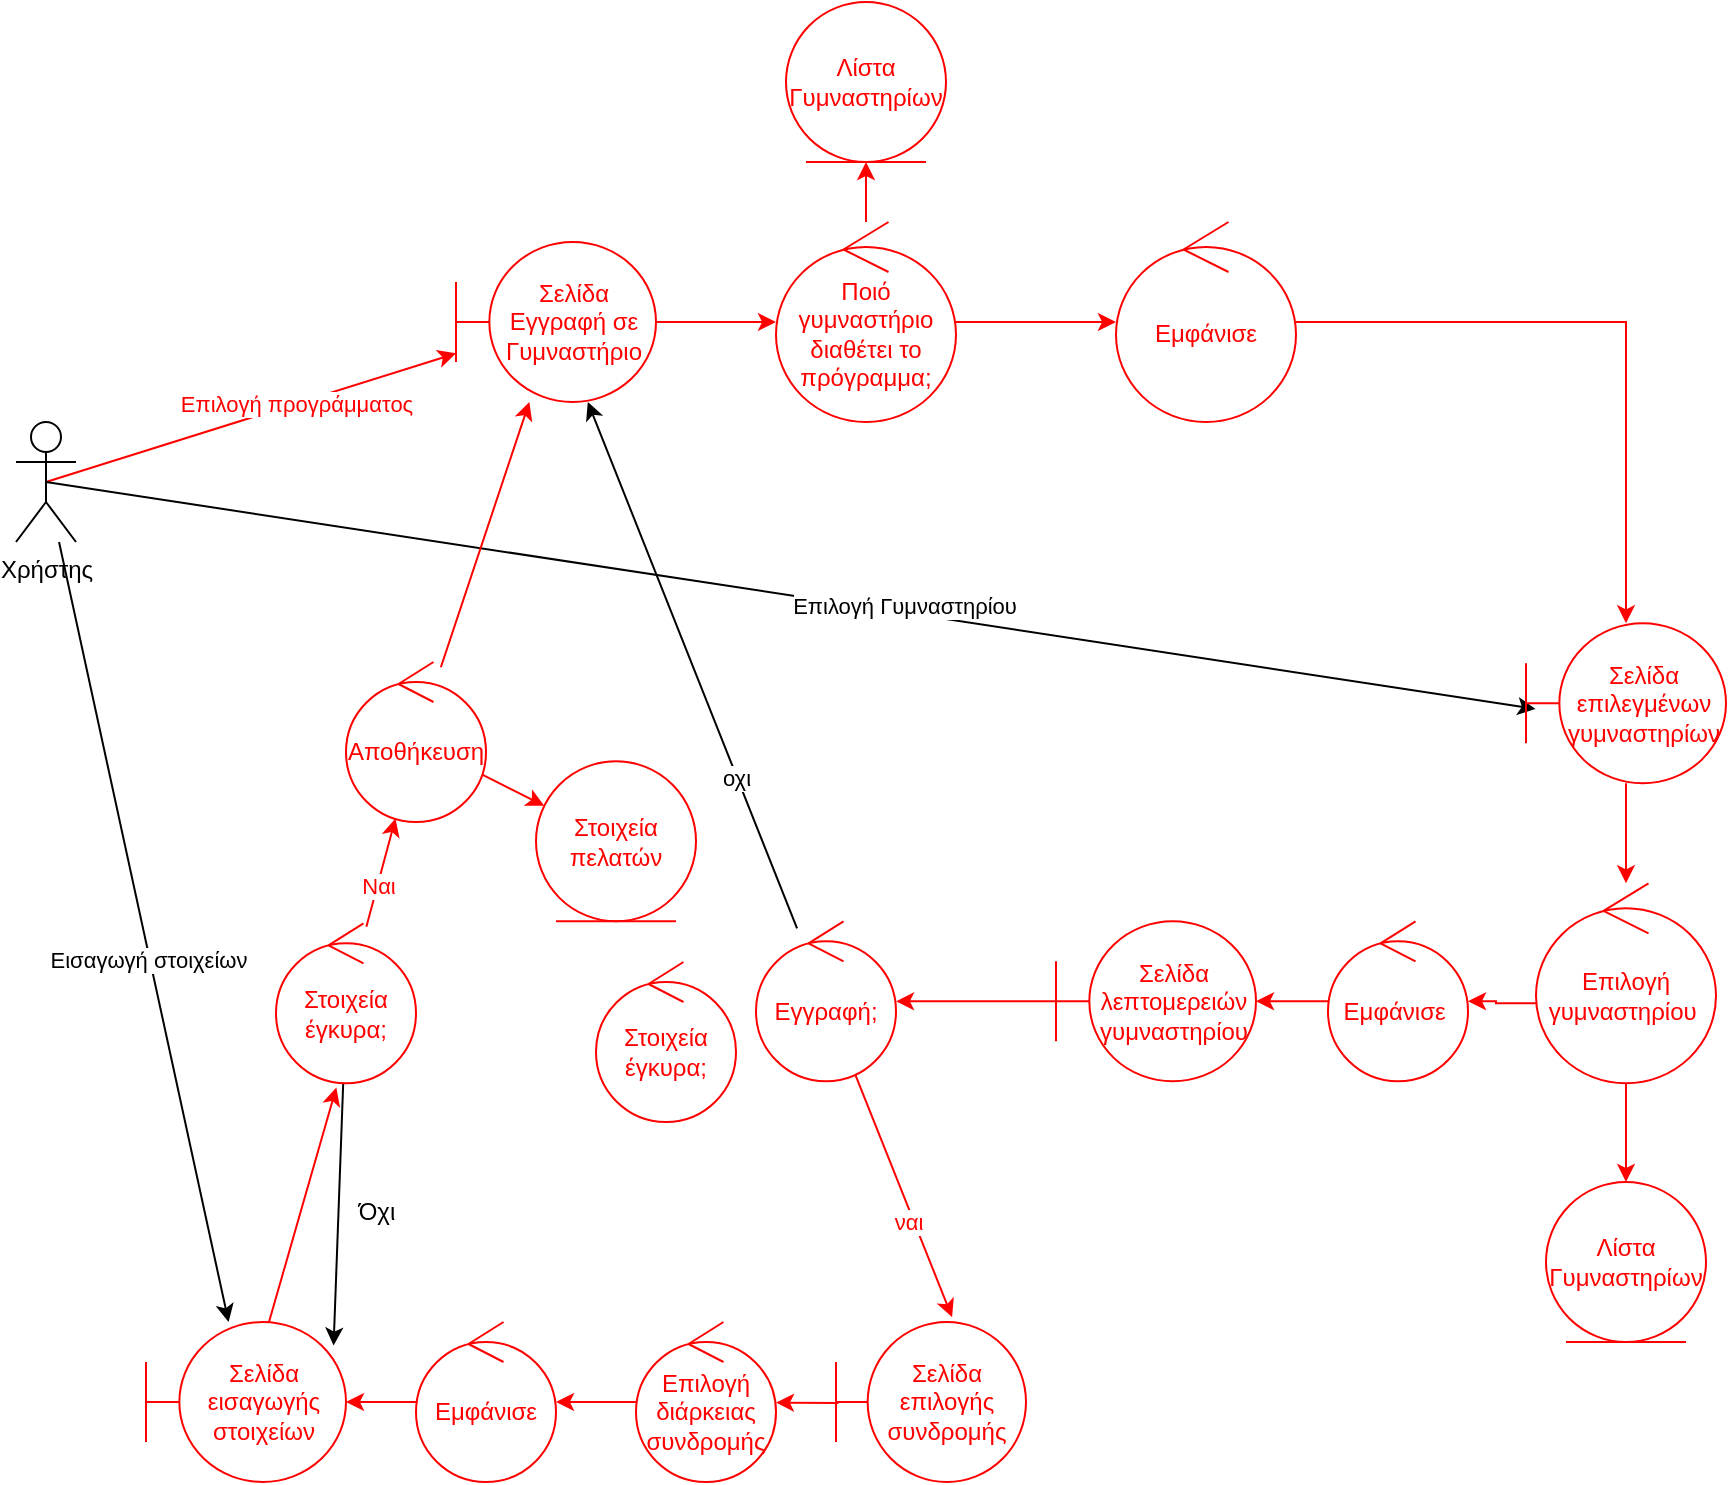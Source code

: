 <mxfile version="21.2.9" type="device">
  <diagram name="Σελίδα-1" id="yXYEk0ckXVq3rZ-9TFlv">
    <mxGraphModel dx="1414" dy="575" grid="1" gridSize="10" guides="1" tooltips="1" connect="1" arrows="1" fold="1" page="1" pageScale="1" pageWidth="1654" pageHeight="1169" math="0" shadow="0">
      <root>
        <mxCell id="0" />
        <mxCell id="1" parent="0" />
        <mxCell id="R5TN7imuSOn3KZT6c9Oi-3" style="rounded=0;orthogonalLoop=1;jettySize=auto;html=1;exitX=0.5;exitY=0.5;exitDx=0;exitDy=0;exitPerimeter=0;strokeColor=#FF0000;" parent="1" source="R5TN7imuSOn3KZT6c9Oi-1" target="R5TN7imuSOn3KZT6c9Oi-2" edge="1">
          <mxGeometry relative="1" as="geometry" />
        </mxCell>
        <mxCell id="R5TN7imuSOn3KZT6c9Oi-46" value="&lt;font color=&quot;#ff0000&quot;&gt;Επιλογή προγράμματος&lt;/font&gt;" style="edgeLabel;html=1;align=center;verticalAlign=middle;resizable=0;points=[];" parent="R5TN7imuSOn3KZT6c9Oi-3" vertex="1" connectable="0">
          <mxGeometry x="0.215" relative="1" as="geometry">
            <mxPoint as="offset" />
          </mxGeometry>
        </mxCell>
        <mxCell id="R5TN7imuSOn3KZT6c9Oi-12" style="rounded=0;orthogonalLoop=1;jettySize=auto;html=1;exitX=0.5;exitY=0.5;exitDx=0;exitDy=0;exitPerimeter=0;entryX=0.048;entryY=0.535;entryDx=0;entryDy=0;entryPerimeter=0;" parent="1" source="R5TN7imuSOn3KZT6c9Oi-1" target="R5TN7imuSOn3KZT6c9Oi-10" edge="1">
          <mxGeometry relative="1" as="geometry">
            <mxPoint x="700" y="330" as="targetPoint" />
          </mxGeometry>
        </mxCell>
        <mxCell id="R5TN7imuSOn3KZT6c9Oi-13" value="Επιλογή Γυμναστηρίου" style="edgeLabel;html=1;align=center;verticalAlign=middle;resizable=0;points=[];" parent="R5TN7imuSOn3KZT6c9Oi-12" vertex="1" connectable="0">
          <mxGeometry x="0.15" y="3" relative="1" as="geometry">
            <mxPoint as="offset" />
          </mxGeometry>
        </mxCell>
        <mxCell id="R5TN7imuSOn3KZT6c9Oi-42" value="" style="rounded=0;orthogonalLoop=1;jettySize=auto;html=1;" parent="1" source="R5TN7imuSOn3KZT6c9Oi-1" target="R5TN7imuSOn3KZT6c9Oi-29" edge="1">
          <mxGeometry relative="1" as="geometry" />
        </mxCell>
        <mxCell id="R5TN7imuSOn3KZT6c9Oi-45" value="Εισαγωγή στοιχείων" style="edgeLabel;html=1;align=center;verticalAlign=middle;resizable=0;points=[];" parent="R5TN7imuSOn3KZT6c9Oi-42" vertex="1" connectable="0">
          <mxGeometry x="0.067" y="-1" relative="1" as="geometry">
            <mxPoint as="offset" />
          </mxGeometry>
        </mxCell>
        <mxCell id="R5TN7imuSOn3KZT6c9Oi-1" value="Χρήστης" style="shape=umlActor;verticalLabelPosition=bottom;verticalAlign=top;html=1;outlineConnect=0;" parent="1" vertex="1">
          <mxGeometry x="260" y="220" width="30" height="60" as="geometry" />
        </mxCell>
        <mxCell id="R5TN7imuSOn3KZT6c9Oi-5" value="" style="edgeStyle=orthogonalEdgeStyle;rounded=0;orthogonalLoop=1;jettySize=auto;html=1;strokeColor=#FF0000;" parent="1" source="R5TN7imuSOn3KZT6c9Oi-2" target="R5TN7imuSOn3KZT6c9Oi-4" edge="1">
          <mxGeometry relative="1" as="geometry">
            <mxPoint x="560" y="200" as="targetPoint" />
          </mxGeometry>
        </mxCell>
        <mxCell id="R5TN7imuSOn3KZT6c9Oi-2" value="&lt;font color=&quot;#ff0000&quot;&gt;Σελίδα Εγγραφή σε Γυμναστήριο&lt;/font&gt;" style="shape=umlBoundary;whiteSpace=wrap;html=1;strokeColor=#FF0000;" parent="1" vertex="1">
          <mxGeometry x="480" y="130" width="100" height="80" as="geometry" />
        </mxCell>
        <mxCell id="R5TN7imuSOn3KZT6c9Oi-7" value="" style="edgeStyle=orthogonalEdgeStyle;rounded=0;orthogonalLoop=1;jettySize=auto;html=1;strokeColor=#FF0000;" parent="1" source="R5TN7imuSOn3KZT6c9Oi-4" target="R5TN7imuSOn3KZT6c9Oi-6" edge="1">
          <mxGeometry relative="1" as="geometry" />
        </mxCell>
        <mxCell id="R5TN7imuSOn3KZT6c9Oi-9" value="" style="edgeStyle=orthogonalEdgeStyle;rounded=0;orthogonalLoop=1;jettySize=auto;html=1;strokeColor=#FF0000;" parent="1" source="R5TN7imuSOn3KZT6c9Oi-4" target="R5TN7imuSOn3KZT6c9Oi-8" edge="1">
          <mxGeometry relative="1" as="geometry" />
        </mxCell>
        <mxCell id="R5TN7imuSOn3KZT6c9Oi-4" value="&lt;font color=&quot;#ff0000&quot;&gt;Ποιό γυμναστήριο διαθέτει το πρόγραμμα;&lt;/font&gt;" style="ellipse;shape=umlControl;whiteSpace=wrap;html=1;strokeColor=#FF0000;" parent="1" vertex="1">
          <mxGeometry x="640" y="120" width="90" height="100" as="geometry" />
        </mxCell>
        <mxCell id="R5TN7imuSOn3KZT6c9Oi-6" value="&lt;font color=&quot;#ff0000&quot;&gt;Λίστα Γυμναστηρίων&lt;/font&gt;" style="ellipse;shape=umlEntity;whiteSpace=wrap;html=1;strokeColor=#FF0000;" parent="1" vertex="1">
          <mxGeometry x="645" y="10" width="80" height="80" as="geometry" />
        </mxCell>
        <mxCell id="R5TN7imuSOn3KZT6c9Oi-11" value="" style="edgeStyle=orthogonalEdgeStyle;rounded=0;orthogonalLoop=1;jettySize=auto;html=1;strokeColor=#FF0000;" parent="1" source="R5TN7imuSOn3KZT6c9Oi-8" target="R5TN7imuSOn3KZT6c9Oi-10" edge="1">
          <mxGeometry relative="1" as="geometry" />
        </mxCell>
        <mxCell id="R5TN7imuSOn3KZT6c9Oi-8" value="&lt;font color=&quot;#ff0000&quot;&gt;Εμφάνισε&lt;/font&gt;" style="ellipse;shape=umlControl;whiteSpace=wrap;html=1;strokeColor=#FF0000;" parent="1" vertex="1">
          <mxGeometry x="810" y="120" width="90" height="100" as="geometry" />
        </mxCell>
        <mxCell id="R5TN7imuSOn3KZT6c9Oi-15" value="" style="edgeStyle=orthogonalEdgeStyle;rounded=0;orthogonalLoop=1;jettySize=auto;html=1;exitX=0.111;exitY=0.6;exitDx=0;exitDy=0;exitPerimeter=0;strokeColor=#FF0000;" parent="1" source="R5TN7imuSOn3KZT6c9Oi-18" target="R5TN7imuSOn3KZT6c9Oi-14" edge="1">
          <mxGeometry relative="1" as="geometry">
            <mxPoint x="1060" y="460.64" as="sourcePoint" />
          </mxGeometry>
        </mxCell>
        <mxCell id="R5TN7imuSOn3KZT6c9Oi-19" value="" style="edgeStyle=orthogonalEdgeStyle;rounded=0;orthogonalLoop=1;jettySize=auto;html=1;strokeColor=#FF0000;" parent="1" source="R5TN7imuSOn3KZT6c9Oi-10" target="R5TN7imuSOn3KZT6c9Oi-18" edge="1">
          <mxGeometry relative="1" as="geometry" />
        </mxCell>
        <mxCell id="R5TN7imuSOn3KZT6c9Oi-10" value="&lt;font color=&quot;#ff0000&quot;&gt;Σελίδα επιλεγμένων γυμναστηρίων&lt;/font&gt;" style="shape=umlBoundary;whiteSpace=wrap;html=1;movable=1;resizable=1;rotatable=1;deletable=1;editable=1;locked=0;connectable=1;strokeColor=#FF0000;" parent="1" vertex="1">
          <mxGeometry x="1015" y="320.64" width="100" height="80" as="geometry" />
        </mxCell>
        <mxCell id="R5TN7imuSOn3KZT6c9Oi-17" value="" style="edgeStyle=orthogonalEdgeStyle;rounded=0;orthogonalLoop=1;jettySize=auto;html=1;strokeColor=#FF0000;" parent="1" source="R5TN7imuSOn3KZT6c9Oi-14" target="R5TN7imuSOn3KZT6c9Oi-16" edge="1">
          <mxGeometry relative="1" as="geometry" />
        </mxCell>
        <mxCell id="R5TN7imuSOn3KZT6c9Oi-14" value="&lt;font color=&quot;#ff0000&quot;&gt;Εμφάνισε&amp;nbsp;&lt;/font&gt;" style="ellipse;shape=umlControl;whiteSpace=wrap;html=1;strokeColor=#FF0000;" parent="1" vertex="1">
          <mxGeometry x="916" y="469.64" width="70" height="80" as="geometry" />
        </mxCell>
        <mxCell id="R5TN7imuSOn3KZT6c9Oi-26" value="" style="edgeStyle=orthogonalEdgeStyle;rounded=0;orthogonalLoop=1;jettySize=auto;html=1;strokeColor=#FF0000;" parent="1" source="R5TN7imuSOn3KZT6c9Oi-16" target="R5TN7imuSOn3KZT6c9Oi-23" edge="1">
          <mxGeometry relative="1" as="geometry" />
        </mxCell>
        <mxCell id="R5TN7imuSOn3KZT6c9Oi-16" value="&lt;font color=&quot;#ff0000&quot;&gt;Σελίδα λεπτομερειών γυμναστηρίου&lt;/font&gt;" style="shape=umlBoundary;whiteSpace=wrap;html=1;strokeColor=#FF0000;" parent="1" vertex="1">
          <mxGeometry x="780" y="469.64" width="100" height="80" as="geometry" />
        </mxCell>
        <mxCell id="R5TN7imuSOn3KZT6c9Oi-22" value="" style="edgeStyle=orthogonalEdgeStyle;rounded=0;orthogonalLoop=1;jettySize=auto;html=1;strokeColor=#FF0000;" parent="1" source="R5TN7imuSOn3KZT6c9Oi-18" target="R5TN7imuSOn3KZT6c9Oi-21" edge="1">
          <mxGeometry relative="1" as="geometry" />
        </mxCell>
        <mxCell id="R5TN7imuSOn3KZT6c9Oi-18" value="&lt;font color=&quot;#ff0000&quot;&gt;Επιλογή γυμναστηρίου&amp;nbsp;&lt;/font&gt;" style="ellipse;shape=umlControl;whiteSpace=wrap;html=1;strokeColor=#FF0000;" parent="1" vertex="1">
          <mxGeometry x="1020" y="450.64" width="90" height="100" as="geometry" />
        </mxCell>
        <mxCell id="R5TN7imuSOn3KZT6c9Oi-21" value="&lt;font color=&quot;#ff0000&quot;&gt;Λίστα Γυμναστηρίων&lt;/font&gt;" style="ellipse;shape=umlEntity;whiteSpace=wrap;html=1;strokeColor=#FF0000;" parent="1" vertex="1">
          <mxGeometry x="1025" y="600" width="80" height="80" as="geometry" />
        </mxCell>
        <mxCell id="R5TN7imuSOn3KZT6c9Oi-27" value="" style="rounded=0;orthogonalLoop=1;jettySize=auto;html=1;" parent="1" source="R5TN7imuSOn3KZT6c9Oi-23" target="R5TN7imuSOn3KZT6c9Oi-2" edge="1">
          <mxGeometry relative="1" as="geometry" />
        </mxCell>
        <mxCell id="R5TN7imuSOn3KZT6c9Oi-28" value="οχι" style="edgeLabel;html=1;align=center;verticalAlign=middle;resizable=0;points=[];" parent="R5TN7imuSOn3KZT6c9Oi-27" vertex="1" connectable="0">
          <mxGeometry x="-0.422" y="1" relative="1" as="geometry">
            <mxPoint as="offset" />
          </mxGeometry>
        </mxCell>
        <mxCell id="R5TN7imuSOn3KZT6c9Oi-31" value="" style="rounded=0;orthogonalLoop=1;jettySize=auto;html=1;entryX=0.611;entryY=-0.03;entryDx=0;entryDy=0;entryPerimeter=0;strokeColor=#FF0000;" parent="1" source="R5TN7imuSOn3KZT6c9Oi-23" target="R5TN7imuSOn3KZT6c9Oi-30" edge="1">
          <mxGeometry relative="1" as="geometry">
            <mxPoint x="440" y="570" as="sourcePoint" />
          </mxGeometry>
        </mxCell>
        <mxCell id="R5TN7imuSOn3KZT6c9Oi-32" value="&lt;font color=&quot;#ff0000&quot;&gt;ναι&lt;/font&gt;" style="edgeLabel;html=1;align=center;verticalAlign=middle;resizable=0;points=[];" parent="R5TN7imuSOn3KZT6c9Oi-31" vertex="1" connectable="0">
          <mxGeometry x="0.188" y="-3" relative="1" as="geometry">
            <mxPoint as="offset" />
          </mxGeometry>
        </mxCell>
        <mxCell id="R5TN7imuSOn3KZT6c9Oi-23" value="&lt;font color=&quot;#ff0000&quot;&gt;Εγγραφή;&lt;/font&gt;" style="ellipse;shape=umlControl;whiteSpace=wrap;html=1;strokeColor=#FF0000;" parent="1" vertex="1">
          <mxGeometry x="630" y="469.64" width="70" height="80" as="geometry" />
        </mxCell>
        <mxCell id="R5TN7imuSOn3KZT6c9Oi-40" value="" style="rounded=0;orthogonalLoop=1;jettySize=auto;html=1;strokeColor=#FF0000;entryX=0.431;entryY=1.027;entryDx=0;entryDy=0;entryPerimeter=0;" parent="1" source="R5TN7imuSOn3KZT6c9Oi-29" target="9-We425NteaNErNT0uGo-1" edge="1">
          <mxGeometry relative="1" as="geometry">
            <mxPoint x="400" y="560" as="targetPoint" />
          </mxGeometry>
        </mxCell>
        <mxCell id="R5TN7imuSOn3KZT6c9Oi-29" value="&lt;font color=&quot;#ff0000&quot;&gt;Σελίδα εισαγωγής στοιχείων&lt;/font&gt;" style="shape=umlBoundary;whiteSpace=wrap;html=1;strokeColor=#FF0000;" parent="1" vertex="1">
          <mxGeometry x="325" y="670" width="100" height="80" as="geometry" />
        </mxCell>
        <mxCell id="R5TN7imuSOn3KZT6c9Oi-35" value="" style="rounded=0;orthogonalLoop=1;jettySize=auto;html=1;exitX=0.013;exitY=0.507;exitDx=0;exitDy=0;exitPerimeter=0;strokeColor=#FF0000;" parent="1" source="R5TN7imuSOn3KZT6c9Oi-30" target="R5TN7imuSOn3KZT6c9Oi-34" edge="1">
          <mxGeometry relative="1" as="geometry">
            <mxPoint x="700" y="700" as="sourcePoint" />
          </mxGeometry>
        </mxCell>
        <mxCell id="R5TN7imuSOn3KZT6c9Oi-30" value="&lt;font color=&quot;#ff0000&quot;&gt;Σελίδα επιλογής συνδρομής&lt;/font&gt;" style="shape=umlBoundary;whiteSpace=wrap;html=1;strokeColor=#FF0000;" parent="1" vertex="1">
          <mxGeometry x="670" y="670" width="95" height="80" as="geometry" />
        </mxCell>
        <mxCell id="R5TN7imuSOn3KZT6c9Oi-48" value="" style="edgeStyle=orthogonalEdgeStyle;rounded=0;orthogonalLoop=1;jettySize=auto;html=1;strokeColor=#FF0000;" parent="1" source="R5TN7imuSOn3KZT6c9Oi-34" target="R5TN7imuSOn3KZT6c9Oi-37" edge="1">
          <mxGeometry relative="1" as="geometry" />
        </mxCell>
        <mxCell id="R5TN7imuSOn3KZT6c9Oi-34" value="&lt;font color=&quot;#ff0000&quot;&gt;Επιλογή διάρκειας συνδρομής&lt;/font&gt;" style="ellipse;shape=umlControl;whiteSpace=wrap;html=1;strokeColor=#FF0000;" parent="1" vertex="1">
          <mxGeometry x="570" y="670" width="70" height="80" as="geometry" />
        </mxCell>
        <mxCell id="R5TN7imuSOn3KZT6c9Oi-38" value="" style="rounded=0;orthogonalLoop=1;jettySize=auto;html=1;strokeColor=#FF0000;" parent="1" source="R5TN7imuSOn3KZT6c9Oi-37" target="R5TN7imuSOn3KZT6c9Oi-29" edge="1">
          <mxGeometry relative="1" as="geometry" />
        </mxCell>
        <mxCell id="R5TN7imuSOn3KZT6c9Oi-37" value="&lt;font color=&quot;#ff0000&quot;&gt;Εμφάνισε&lt;/font&gt;" style="ellipse;shape=umlControl;whiteSpace=wrap;html=1;strokeColor=#FF0000;" parent="1" vertex="1">
          <mxGeometry x="460" y="670" width="70" height="80" as="geometry" />
        </mxCell>
        <mxCell id="R5TN7imuSOn3KZT6c9Oi-43" value="" style="rounded=0;orthogonalLoop=1;jettySize=auto;html=1;strokeColor=#FF0000;" parent="1" source="R5TN7imuSOn3KZT6c9Oi-39" target="R5TN7imuSOn3KZT6c9Oi-41" edge="1">
          <mxGeometry relative="1" as="geometry" />
        </mxCell>
        <mxCell id="R5TN7imuSOn3KZT6c9Oi-44" value="" style="rounded=0;orthogonalLoop=1;jettySize=auto;html=1;strokeColor=#FF0000;" parent="1" source="R5TN7imuSOn3KZT6c9Oi-39" target="R5TN7imuSOn3KZT6c9Oi-2" edge="1">
          <mxGeometry relative="1" as="geometry" />
        </mxCell>
        <mxCell id="R5TN7imuSOn3KZT6c9Oi-39" value="&lt;font color=&quot;#ff0000&quot;&gt;Αποθήκευση&lt;/font&gt;" style="ellipse;shape=umlControl;whiteSpace=wrap;html=1;strokeColor=#FF0000;" parent="1" vertex="1">
          <mxGeometry x="425" y="340" width="70" height="80" as="geometry" />
        </mxCell>
        <mxCell id="R5TN7imuSOn3KZT6c9Oi-41" value="&lt;font color=&quot;#ff0000&quot;&gt;Στοιχεία πελατών&lt;/font&gt;" style="ellipse;shape=umlEntity;whiteSpace=wrap;html=1;strokeColor=#FF0000;" parent="1" vertex="1">
          <mxGeometry x="520" y="389.64" width="80" height="80" as="geometry" />
        </mxCell>
        <mxCell id="9-We425NteaNErNT0uGo-2" value="" style="rounded=0;orthogonalLoop=1;jettySize=auto;html=1;strokeColor=#FF0000;" edge="1" parent="1" source="9-We425NteaNErNT0uGo-1" target="R5TN7imuSOn3KZT6c9Oi-39">
          <mxGeometry relative="1" as="geometry" />
        </mxCell>
        <mxCell id="9-We425NteaNErNT0uGo-4" value="&lt;font color=&quot;#ff0000&quot;&gt;Ναι&lt;/font&gt;" style="edgeLabel;html=1;align=center;verticalAlign=middle;resizable=0;points=[];" vertex="1" connectable="0" parent="9-We425NteaNErNT0uGo-2">
          <mxGeometry x="-0.258" relative="1" as="geometry">
            <mxPoint as="offset" />
          </mxGeometry>
        </mxCell>
        <mxCell id="9-We425NteaNErNT0uGo-6" value="" style="rounded=0;orthogonalLoop=1;jettySize=auto;html=1;entryX=0.938;entryY=0.147;entryDx=0;entryDy=0;entryPerimeter=0;" edge="1" parent="1" source="9-We425NteaNErNT0uGo-1" target="R5TN7imuSOn3KZT6c9Oi-29">
          <mxGeometry relative="1" as="geometry" />
        </mxCell>
        <mxCell id="9-We425NteaNErNT0uGo-1" value="&lt;font color=&quot;#ff0000&quot;&gt;Στοιχεία έγκυρα;&lt;/font&gt;" style="ellipse;shape=umlControl;whiteSpace=wrap;html=1;strokeColor=#FF0000;" vertex="1" parent="1">
          <mxGeometry x="390" y="470.64" width="70" height="80" as="geometry" />
        </mxCell>
        <mxCell id="9-We425NteaNErNT0uGo-5" value="&lt;font color=&quot;#ff0000&quot;&gt;Στοιχεία έγκυρα;&lt;/font&gt;" style="ellipse;shape=umlControl;whiteSpace=wrap;html=1;strokeColor=#FF0000;" vertex="1" parent="1">
          <mxGeometry x="550" y="490" width="70" height="80" as="geometry" />
        </mxCell>
        <mxCell id="9-We425NteaNErNT0uGo-7" value="Όχι" style="text;html=1;align=center;verticalAlign=middle;resizable=0;points=[];autosize=1;strokeColor=none;fillColor=none;" vertex="1" parent="1">
          <mxGeometry x="420" y="600" width="40" height="30" as="geometry" />
        </mxCell>
      </root>
    </mxGraphModel>
  </diagram>
</mxfile>
